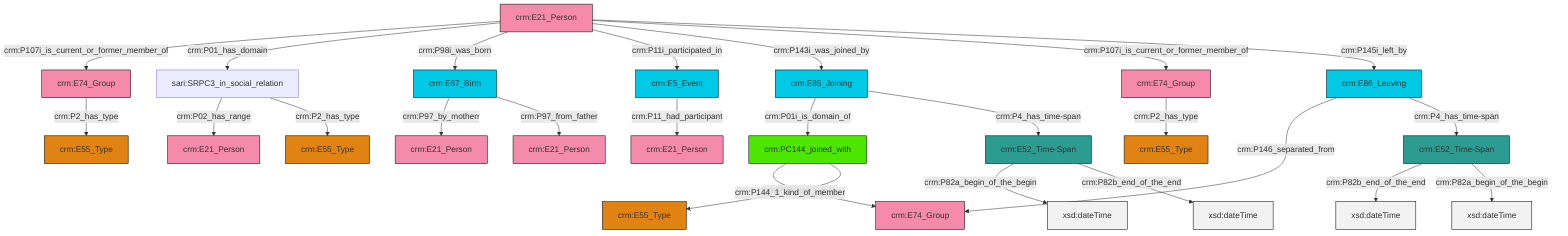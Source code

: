 graph TD
classDef Literal fill:#f2f2f2,stroke:#000000;
classDef CRM_Entity fill:#FFFFFF,stroke:#000000;
classDef Temporal_Entity fill:#00C9E6, stroke:#000000;
classDef Type fill:#E18312, stroke:#000000;
classDef Time-Span fill:#2C9C91, stroke:#000000;
classDef Appellation fill:#FFEB7F, stroke:#000000;
classDef Place fill:#008836, stroke:#000000;
classDef Persistent_Item fill:#B266B2, stroke:#000000;
classDef Conceptual_Object fill:#FFD700, stroke:#000000;
classDef Physical_Thing fill:#D2B48C, stroke:#000000;
classDef Actor fill:#f58aad, stroke:#000000;
classDef PC_Classes fill:#4ce600, stroke:#000000;
classDef Multi fill:#cccccc,stroke:#000000;

0["crm:E86_Leaving"]:::Temporal_Entity -->|crm:P146_separated_from| 1["crm:E74_Group"]:::Actor
2["crm:E52_Time-Span"]:::Time-Span -->|crm:P82a_begin_of_the_begin| 3[xsd:dateTime]:::Literal
4["crm:E5_Event"]:::Temporal_Entity -->|crm:P11_had_participant| 5["crm:E21_Person"]:::Actor
11["crm:PC144_joined_with"]:::PC_Classes -->|crm:P02_has_range| 1["crm:E74_Group"]:::Actor
17["crm:E21_Person"]:::Actor -->|crm:P107i_is_current_or_former_member_of| 18["crm:E74_Group"]:::Actor
8["sari:SRPC3_in_social_relation"]:::Default -->|crm:P02_has_range| 12["crm:E21_Person"]:::Actor
23["crm:E67_Birth"]:::Temporal_Entity -->|crm:P97_by_motherr| 15["crm:E21_Person"]:::Actor
17["crm:E21_Person"]:::Actor -->|crm:P01_has_domain| 8["sari:SRPC3_in_social_relation"]:::Default
2["crm:E52_Time-Span"]:::Time-Span -->|crm:P82b_end_of_the_end| 31[xsd:dateTime]:::Literal
21["crm:E85_Joining"]:::Temporal_Entity -->|crm:P01i_is_domain_of| 11["crm:PC144_joined_with"]:::PC_Classes
21["crm:E85_Joining"]:::Temporal_Entity -->|crm:P4_has_time-span| 2["crm:E52_Time-Span"]:::Time-Span
23["crm:E67_Birth"]:::Temporal_Entity -->|crm:P97_from_father| 24["crm:E21_Person"]:::Actor
17["crm:E21_Person"]:::Actor -->|crm:P98i_was_born| 23["crm:E67_Birth"]:::Temporal_Entity
17["crm:E21_Person"]:::Actor -->|crm:P11i_participated_in| 4["crm:E5_Event"]:::Temporal_Entity
18["crm:E74_Group"]:::Actor -->|crm:P2_has_type| 19["crm:E55_Type"]:::Type
0["crm:E86_Leaving"]:::Temporal_Entity -->|crm:P4_has_time-span| 34["crm:E52_Time-Span"]:::Time-Span
17["crm:E21_Person"]:::Actor -->|crm:P143i_was_joined_by| 21["crm:E85_Joining"]:::Temporal_Entity
17["crm:E21_Person"]:::Actor -->|crm:P107i_is_current_or_former_member_of| 37["crm:E74_Group"]:::Actor
8["sari:SRPC3_in_social_relation"]:::Default -->|crm:P2_has_type| 6["crm:E55_Type"]:::Type
37["crm:E74_Group"]:::Actor -->|crm:P2_has_type| 29["crm:E55_Type"]:::Type
11["crm:PC144_joined_with"]:::PC_Classes -->|crm:P144_1_kind_of_member| 41["crm:E55_Type"]:::Type
34["crm:E52_Time-Span"]:::Time-Span -->|crm:P82b_end_of_the_end| 42[xsd:dateTime]:::Literal
34["crm:E52_Time-Span"]:::Time-Span -->|crm:P82a_begin_of_the_begin| 43[xsd:dateTime]:::Literal
17["crm:E21_Person"]:::Actor -->|crm:P145i_left_by| 0["crm:E86_Leaving"]:::Temporal_Entity